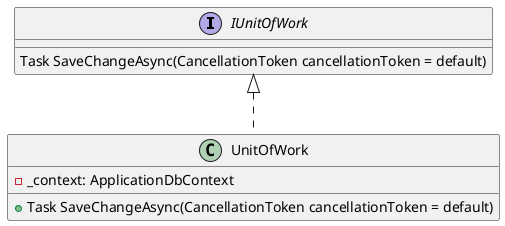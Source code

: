 @startuml UnitOfWork
interface IUnitOfWork {
    Task SaveChangeAsync(CancellationToken cancellationToken = default)
}

class UnitOfWork implements IUnitOfWork{
    -_context: ApplicationDbContext
    +Task SaveChangeAsync(CancellationToken cancellationToken = default)
}

@enduml